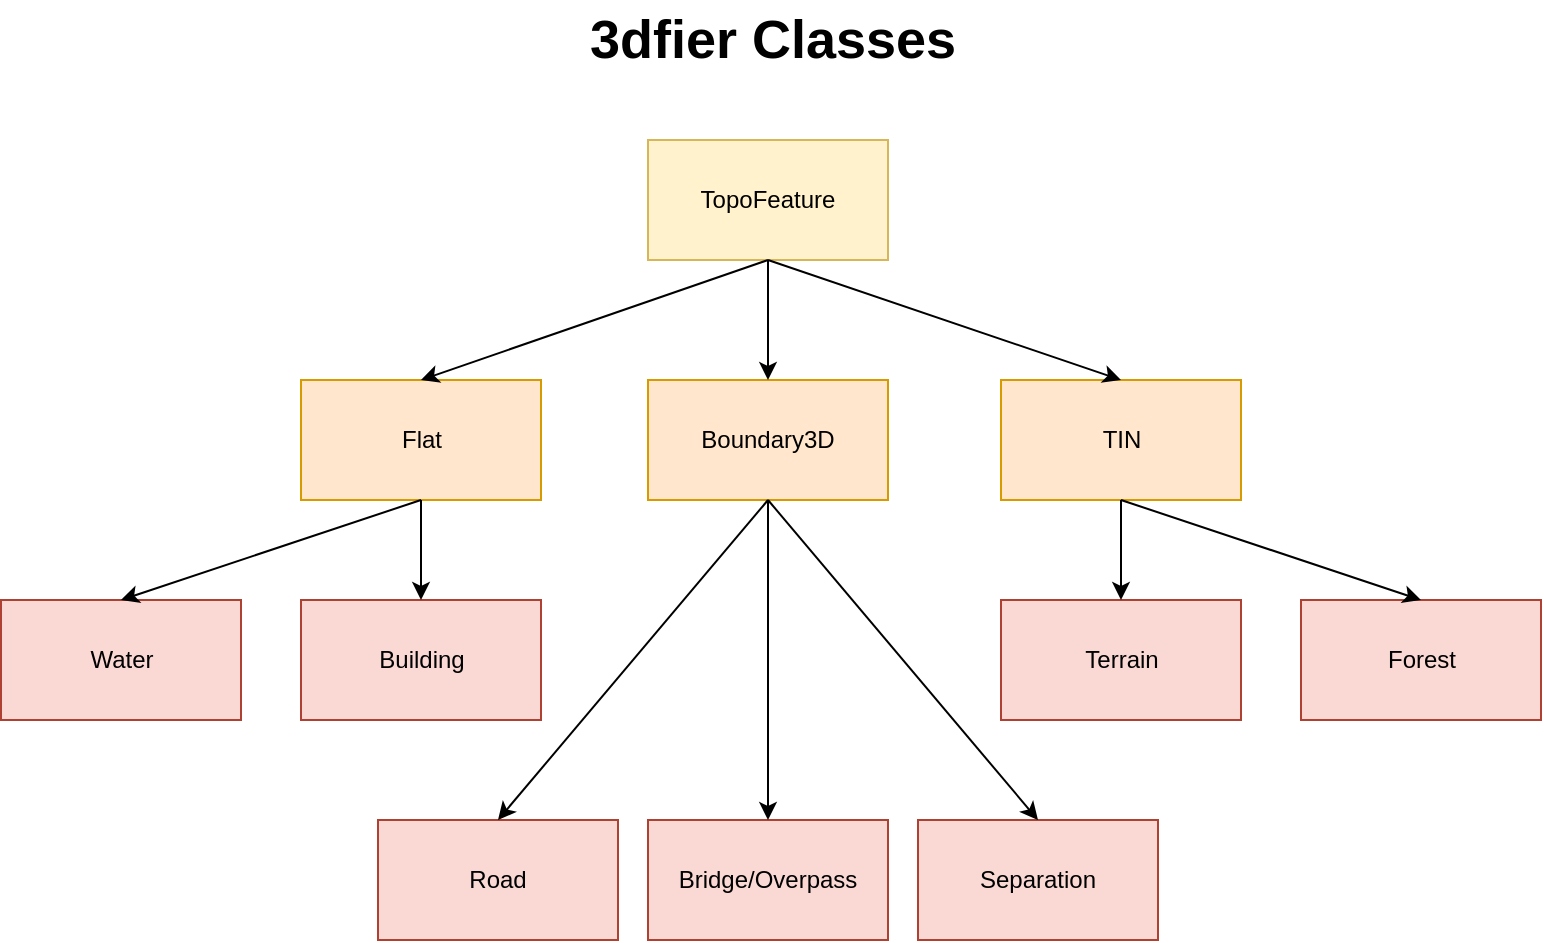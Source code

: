 <mxfile version="12.5.6" type="device"><diagram id="NKR4zm4llRph0TbP-GkC" name="Page-1"><mxGraphModel dx="1408" dy="748" grid="1" gridSize="10" guides="1" tooltips="1" connect="1" arrows="1" fold="1" page="1" pageScale="1" pageWidth="827" pageHeight="1169" math="0" shadow="0"><root><mxCell id="0"/><mxCell id="1" parent="0"/><mxCell id="Mbbk7z8KRNRWWaH997fg-2" value="TopoFeature" style="rounded=0;whiteSpace=wrap;html=1;fillColor=#fff2cc;strokeColor=#d6b656;" parent="1" vertex="1"><mxGeometry x="352" y="100" width="120" height="60" as="geometry"/></mxCell><mxCell id="Mbbk7z8KRNRWWaH997fg-3" value="3dfier Classes" style="text;strokeColor=none;fillColor=none;html=1;fontSize=27;fontStyle=1;verticalAlign=middle;align=center;rounded=0;shadow=0;" parent="1" vertex="1"><mxGeometry x="254" y="30" width="319" height="40" as="geometry"/></mxCell><mxCell id="Mbbk7z8KRNRWWaH997fg-4" value="Flat" style="rounded=0;whiteSpace=wrap;html=1;fillColor=#ffe6cc;strokeColor=#d79b00;" parent="1" vertex="1"><mxGeometry x="178.5" y="220" width="120" height="60" as="geometry"/></mxCell><mxCell id="Mbbk7z8KRNRWWaH997fg-5" value="Road" style="rounded=0;whiteSpace=wrap;html=1;fillColor=#fad9d5;strokeColor=#ae4132;" parent="1" vertex="1"><mxGeometry x="217" y="440" width="120" height="60" as="geometry"/></mxCell><mxCell id="Mbbk7z8KRNRWWaH997fg-13" value="Bridge/Overpass" style="rounded=0;whiteSpace=wrap;html=1;fillColor=#fad9d5;strokeColor=#ae4132;" parent="1" vertex="1"><mxGeometry x="352" y="440" width="120" height="60" as="geometry"/></mxCell><mxCell id="Mbbk7z8KRNRWWaH997fg-6" value="TIN" style="rounded=0;whiteSpace=wrap;html=1;fillColor=#ffe6cc;strokeColor=#d79b00;" parent="1" vertex="1"><mxGeometry x="528.5" y="220" width="120" height="60" as="geometry"/></mxCell><mxCell id="Mbbk7z8KRNRWWaH997fg-7" value="Water" style="rounded=0;whiteSpace=wrap;html=1;fillColor=#fad9d5;strokeColor=#ae4132;" parent="1" vertex="1"><mxGeometry x="28.5" y="330" width="120" height="60" as="geometry"/></mxCell><mxCell id="Mbbk7z8KRNRWWaH997fg-8" value="Building" style="rounded=0;whiteSpace=wrap;html=1;fillColor=#fad9d5;strokeColor=#ae4132;" parent="1" vertex="1"><mxGeometry x="178.5" y="330" width="120" height="60" as="geometry"/></mxCell><mxCell id="Mbbk7z8KRNRWWaH997fg-9" value="Separation" style="rounded=0;whiteSpace=wrap;html=1;fillColor=#fad9d5;strokeColor=#ae4132;" parent="1" vertex="1"><mxGeometry x="487" y="440" width="120" height="60" as="geometry"/></mxCell><mxCell id="Mbbk7z8KRNRWWaH997fg-10" value="Boundary3D" style="rounded=0;whiteSpace=wrap;html=1;fillColor=#ffe6cc;strokeColor=#d79b00;" parent="1" vertex="1"><mxGeometry x="352" y="220" width="120" height="60" as="geometry"/></mxCell><mxCell id="Mbbk7z8KRNRWWaH997fg-11" value="Terrain" style="rounded=0;whiteSpace=wrap;html=1;fillColor=#fad9d5;strokeColor=#ae4132;" parent="1" vertex="1"><mxGeometry x="528.5" y="330" width="120" height="60" as="geometry"/></mxCell><mxCell id="Mbbk7z8KRNRWWaH997fg-12" value="Forest" style="rounded=0;whiteSpace=wrap;html=1;fillColor=#fad9d5;strokeColor=#ae4132;" parent="1" vertex="1"><mxGeometry x="678.5" y="330" width="120" height="60" as="geometry"/></mxCell><mxCell id="Mbbk7z8KRNRWWaH997fg-17" value="" style="endArrow=classic;html=1;exitX=0.5;exitY=1;exitDx=0;exitDy=0;entryX=0.5;entryY=0;entryDx=0;entryDy=0;" parent="1" source="Mbbk7z8KRNRWWaH997fg-4" target="Mbbk7z8KRNRWWaH997fg-7" edge="1"><mxGeometry width="50" height="50" relative="1" as="geometry"><mxPoint x="28.5" y="550" as="sourcePoint"/><mxPoint x="78.5" y="500" as="targetPoint"/></mxGeometry></mxCell><mxCell id="Mbbk7z8KRNRWWaH997fg-18" value="" style="endArrow=classic;html=1;exitX=0.5;exitY=1;exitDx=0;exitDy=0;entryX=0.5;entryY=0;entryDx=0;entryDy=0;" parent="1" source="Mbbk7z8KRNRWWaH997fg-4" target="Mbbk7z8KRNRWWaH997fg-8" edge="1"><mxGeometry width="50" height="50" relative="1" as="geometry"><mxPoint x="248.5" y="290" as="sourcePoint"/><mxPoint x="98.5" y="340" as="targetPoint"/></mxGeometry></mxCell><mxCell id="Mbbk7z8KRNRWWaH997fg-19" value="" style="endArrow=classic;html=1;entryX=0.5;entryY=0;entryDx=0;entryDy=0;" parent="1" source="Mbbk7z8KRNRWWaH997fg-6" target="Mbbk7z8KRNRWWaH997fg-11" edge="1"><mxGeometry width="50" height="50" relative="1" as="geometry"><mxPoint x="258.5" y="300" as="sourcePoint"/><mxPoint x="108.5" y="350" as="targetPoint"/></mxGeometry></mxCell><mxCell id="Mbbk7z8KRNRWWaH997fg-20" value="" style="endArrow=classic;html=1;entryX=0.5;entryY=0;entryDx=0;entryDy=0;exitX=0.5;exitY=1;exitDx=0;exitDy=0;" parent="1" source="Mbbk7z8KRNRWWaH997fg-6" target="Mbbk7z8KRNRWWaH997fg-12" edge="1"><mxGeometry width="50" height="50" relative="1" as="geometry"><mxPoint x="508.5" y="300" as="sourcePoint"/><mxPoint x="118.5" y="360" as="targetPoint"/></mxGeometry></mxCell><mxCell id="Mbbk7z8KRNRWWaH997fg-21" value="" style="endArrow=classic;html=1;exitX=0.5;exitY=1;exitDx=0;exitDy=0;entryX=0.5;entryY=0;entryDx=0;entryDy=0;" parent="1" source="Mbbk7z8KRNRWWaH997fg-10" target="Mbbk7z8KRNRWWaH997fg-5" edge="1"><mxGeometry width="50" height="50" relative="1" as="geometry"><mxPoint x="278.5" y="320" as="sourcePoint"/><mxPoint x="128.5" y="370" as="targetPoint"/></mxGeometry></mxCell><mxCell id="Mbbk7z8KRNRWWaH997fg-22" value="" style="endArrow=classic;html=1;exitX=0.5;exitY=1;exitDx=0;exitDy=0;entryX=0.5;entryY=0;entryDx=0;entryDy=0;" parent="1" source="Mbbk7z8KRNRWWaH997fg-10" target="Mbbk7z8KRNRWWaH997fg-13" edge="1"><mxGeometry width="50" height="50" relative="1" as="geometry"><mxPoint x="288.5" y="330" as="sourcePoint"/><mxPoint x="138.5" y="380" as="targetPoint"/></mxGeometry></mxCell><mxCell id="Mbbk7z8KRNRWWaH997fg-23" value="" style="endArrow=classic;html=1;exitX=0.5;exitY=1;exitDx=0;exitDy=0;entryX=0.5;entryY=0;entryDx=0;entryDy=0;" parent="1" source="Mbbk7z8KRNRWWaH997fg-10" target="Mbbk7z8KRNRWWaH997fg-9" edge="1"><mxGeometry width="50" height="50" relative="1" as="geometry"><mxPoint x="298.5" y="340" as="sourcePoint"/><mxPoint x="148.5" y="390" as="targetPoint"/></mxGeometry></mxCell><mxCell id="Mbbk7z8KRNRWWaH997fg-24" value="" style="endArrow=classic;html=1;exitX=0.5;exitY=1;exitDx=0;exitDy=0;entryX=0.5;entryY=0;entryDx=0;entryDy=0;" parent="1" source="Mbbk7z8KRNRWWaH997fg-2" target="Mbbk7z8KRNRWWaH997fg-4" edge="1"><mxGeometry width="50" height="50" relative="1" as="geometry"><mxPoint x="308.5" y="350" as="sourcePoint"/><mxPoint x="158.5" y="400" as="targetPoint"/></mxGeometry></mxCell><mxCell id="Mbbk7z8KRNRWWaH997fg-25" value="" style="endArrow=classic;html=1;exitX=0.5;exitY=1;exitDx=0;exitDy=0;entryX=0.5;entryY=0;entryDx=0;entryDy=0;" parent="1" source="Mbbk7z8KRNRWWaH997fg-2" target="Mbbk7z8KRNRWWaH997fg-10" edge="1"><mxGeometry width="50" height="50" relative="1" as="geometry"><mxPoint x="318.5" y="360" as="sourcePoint"/><mxPoint x="168.5" y="410" as="targetPoint"/></mxGeometry></mxCell><mxCell id="Mbbk7z8KRNRWWaH997fg-26" value="" style="endArrow=classic;html=1;exitX=0.5;exitY=1;exitDx=0;exitDy=0;entryX=0.5;entryY=0;entryDx=0;entryDy=0;" parent="1" source="Mbbk7z8KRNRWWaH997fg-2" target="Mbbk7z8KRNRWWaH997fg-6" edge="1"><mxGeometry width="50" height="50" relative="1" as="geometry"><mxPoint x="328.5" y="370" as="sourcePoint"/><mxPoint x="178.5" y="420" as="targetPoint"/></mxGeometry></mxCell></root></mxGraphModel></diagram></mxfile>